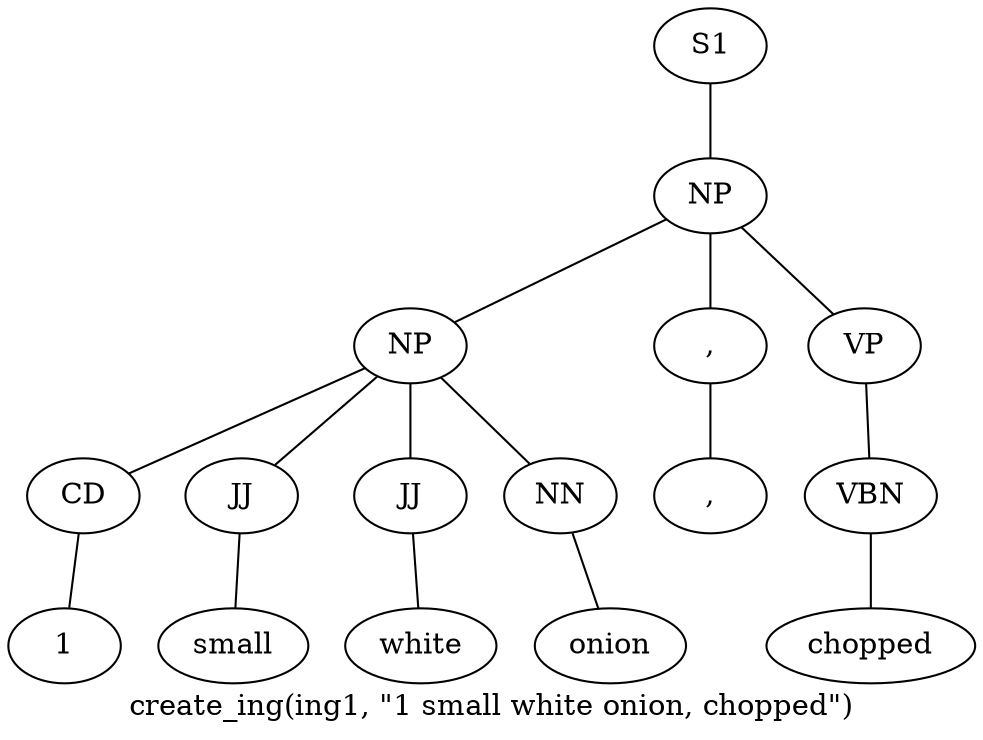 graph SyntaxGraph {
	label = "create_ing(ing1, \"1 small white onion, chopped\")";
	Node0 [label="S1"];
	Node1 [label="NP"];
	Node2 [label="NP"];
	Node3 [label="CD"];
	Node4 [label="1"];
	Node5 [label="JJ"];
	Node6 [label="small"];
	Node7 [label="JJ"];
	Node8 [label="white"];
	Node9 [label="NN"];
	Node10 [label="onion"];
	Node11 [label=","];
	Node12 [label=","];
	Node13 [label="VP"];
	Node14 [label="VBN"];
	Node15 [label="chopped"];

	Node0 -- Node1;
	Node1 -- Node2;
	Node1 -- Node11;
	Node1 -- Node13;
	Node2 -- Node3;
	Node2 -- Node5;
	Node2 -- Node7;
	Node2 -- Node9;
	Node3 -- Node4;
	Node5 -- Node6;
	Node7 -- Node8;
	Node9 -- Node10;
	Node11 -- Node12;
	Node13 -- Node14;
	Node14 -- Node15;
}